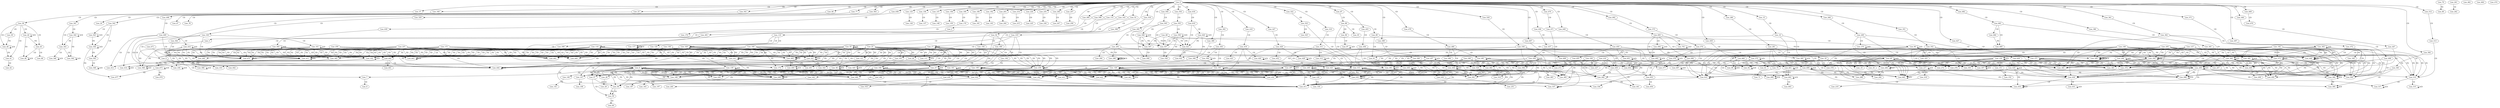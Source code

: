 digraph G {
  Line_0;
  Line_2;
  Line_3;
  Line_4;
  Line_6;
  Line_6;
  Line_7;
  Line_9;
  Line_15;
  Line_16;
  Line_17;
  Line_17;
  Line_18;
  Line_18;
  Line_18;
  Line_19;
  Line_19;
  Line_23;
  Line_24;
  Line_25;
  Line_26;
  Line_27;
  Line_27;
  Line_28;
  Line_29;
  Line_33;
  Line_37;
  Line_38;
  Line_39;
  Line_39;
  Line_40;
  Line_40;
  Line_41;
  Line_42;
  Line_44;
  Line_44;
  Line_45;
  Line_45;
  Line_46;
  Line_46;
  Line_46;
  Line_48;
  Line_53;
  Line_54;
  Line_55;
  Line_55;
  Line_56;
  Line_56;
  Line_57;
  Line_58;
  Line_58;
  Line_59;
  Line_59;
  Line_59;
  Line_59;
  Line_60;
  Line_66;
  Line_67;
  Line_68;
  Line_69;
  Line_69;
  Line_70;
  Line_71;
  Line_77;
  Line_78;
  Line_79;
  Line_80;
  Line_81;
  Line_87;
  Line_88;
  Line_89;
  Line_90;
  Line_90;
  Line_91;
  Line_92;
  Line_92;
  Line_95;
  Line_95;
  Line_96;
  Line_97;
  Line_97;
  Line_99;
  Line_99;
  Line_103;
  Line_104;
  Line_105;
  Line_105;
  Line_106;
  Line_106;
  Line_106;
  Line_106;
  Line_107;
  Line_108;
  Line_111;
  Line_111;
  Line_115;
  Line_116;
  Line_117;
  Line_117;
  Line_117;
  Line_119;
  Line_119;
  Line_119;
  Line_120;
  Line_120;
  Line_121;
  Line_125;
  Line_126;
  Line_127;
  Line_128;
  Line_128;
  Line_129;
  Line_130;
  Line_136;
  Line_137;
  Line_138;
  Line_139;
  Line_139;
  Line_140;
  Line_141;
  Line_147;
  Line_148;
  Line_149;
  Line_150;
  Line_150;
  Line_151;
  Line_152;
  Line_158;
  Line_159;
  Line_160;
  Line_161;
  Line_161;
  Line_162;
  Line_163;
  Line_169;
  Line_170;
  Line_171;
  Line_172;
  Line_172;
  Line_176;
  Line_180;
  Line_181;
  Line_182;
  Line_184;
  Line_186;
  Line_187;
  Line_192;
  Line_193;
  Line_194;
  Line_195;
  Line_195;
  Line_196;
  Line_197;
  Line_203;
  Line_204;
  Line_205;
  Line_206;
  Line_206;
  Line_207;
  Line_208;
  Line_214;
  Line_215;
  Line_216;
  Line_217;
  Line_217;
  Line_218;
  Line_219;
  Line_224;
  Line_225;
  Line_226;
  Line_227;
  Line_228;
  Line_235;
  Line_236;
  Line_237;
  Line_238;
  Line_238;
  Line_239;
  Line_240;
  Line_246;
  Line_247;
  Line_248;
  Line_249;
  Line_249;
  Line_250;
  Line_251;
  Line_257;
  Line_258;
  Line_259;
  Line_260;
  Line_261;
  Line_262;
  Line_268;
  Line_269;
  Line_270;
  Line_270;
  Line_270;
  Line_271;
  Line_271;
  Line_272;
  Line_276;
  Line_276;
  Line_276;
  Line_276;
  Line_280;
  Line_281;
  Line_282;
  Line_282;
  Line_282;
  Line_283;
  Line_283;
  Line_284;
  Line_288;
  Line_288;
  Line_288;
  Line_288;
  Line_292;
  Line_293;
  Line_294;
  Line_295;
  Line_295;
  Line_295;
  Line_295;
  Line_296;
  Line_296;
  Line_296;
  Line_296;
  Line_297;
  Line_297;
  Line_297;
  Line_298;
  Line_298;
  Line_302;
  Line_303;
  Line_304;
  Line_304;
  Line_304;
  Line_305;
  Line_305;
  Line_306;
  Line_306;
  Line_310;
  Line_311;
  Line_312;
  Line_312;
  Line_312;
  Line_313;
  Line_313;
  Line_314;
  Line_314;
  Line_318;
  Line_319;
  Line_320;
  Line_320;
  Line_320;
  Line_321;
  Line_321;
  Line_322;
  Line_325;
  Line_325;
  Line_329;
  Line_330;
  Line_331;
  Line_331;
  Line_331;
  Line_332;
  Line_332;
  Line_333;
  Line_336;
  Line_336;
  Line_340;
  Line_341;
  Line_342;
  Line_342;
  Line_342;
  Line_343;
  Line_344;
  Line_344;
  Line_346;
  Line_346;
  Line_346;
  Line_351;
  Line_352;
  Line_353;
  Line_354;
  Line_354;
  Line_355;
  Line_357;
  Line_357;
  Line_357;
  Line_361;
  Line_362;
  Line_363;
  Line_363;
  Line_363;
  Line_364;
  Line_364;
  Line_365;
  Line_371;
  Line_372;
  Line_373;
  Line_373;
  Line_374;
  Line_380;
  Line_381;
  Line_382;
  Line_382;
  Line_383;
  Line_389;
  Line_390;
  Line_391;
  Line_391;
  Line_391;
  Line_392;
  Line_398;
  Line_399;
  Line_400;
  Line_400;
  Line_401;
  Line_404;
  Line_404;
  Line_408;
  Line_409;
  Line_410;
  Line_410;
  Line_411;
  Line_411;
  Line_412;
  Line_414;
  Line_414;
  Line_414;
  Line_418;
  Line_419;
  Line_420;
  Line_420;
  Line_421;
  Line_421;
  Line_422;
  Line_423;
  Line_427;
  Line_428;
  Line_429;
  Line_429;
  Line_430;
  Line_430;
  Line_431;
  Line_431;
  Line_432;
  Line_436;
  Line_437;
  Line_438;
  Line_438;
  Line_438;
  Line_439;
  Line_440;
  Line_440;
  Line_441;
  Line_446;
  Line_447;
  Line_448;
  Line_448;
  Line_449;
  Line_450;
  Line_450;
  Line_450;
  Line_455;
  Line_456;
  Line_457;
  Line_457;
  Line_458;
  Line_458;
  Line_459;
  Line_461;
  Line_461;
  Line_462;
  Line_464;
  Line_470;
  Line_471;
  Line_472;
  Line_472;
  Line_472;
  Line_474;
  Line_474;
  Line_479;
  Line_480;
  Line_481;
  Line_481;
  Line_482;
  Line_483;
  Line_485;
  Line_486;
  Line_490;
  Line_491;
  Line_492;
  Line_492;
  Line_493;
  Line_493;
  Line_493;
  Line_497;
  Line_498;
  Line_499;
  Line_499;
  Line_500;
  Line_500;
  Line_504;
  Line_505;
  Line_506;
  Line_506;
  Line_507;
  Line_508;
  Line_512;
  Line_513;
  Line_514;
  Line_515;
  Line_515;
  Line_515;
  Line_517;
  Line_517;
  Line_517;
  Line_522;
  Line_523;
  Line_524;
  Line_524;
  Line_524;
  Line_525;
  Line_525;
  Line_529;
  Line_530;
  Line_531;
  Line_531;
  Line_532;
  Line_533;
  Line_535;
  Line_535;
  Line_536;
  Line_536;
  Line_537;
  Line_537;
  Line_541;
  Line_542;
  Line_543;
  Line_543;
  Line_544;
  Line_544;
  Line_545;
  Line_548;
  Line_548;
  Line_554;
  Line_555;
  Line_556;
  Line_556;
  Line_557;
  Line_558;
  Line_563;
  Line_564;
  Line_565;
  Line_566;
  Line_566;
  Line_568;
  Line_568;
  Line_573;
  Line_574;
  Line_575;
  Line_575;
  Line_576;
  Line_576;
  Line_577;
  Line_577;
  Line_578;
  Line_582;
  Line_583;
  Line_584;
  Line_584;
  Line_585;
  Line_585;
  Line_589;
  Line_590;
  Line_591;
  Line_594;
  Line_598;
  Line_599;
  Line_600;
  Line_603;
  Line_603;
  Line_607;
  Line_608;
  Line_609;
  Line_609;
  Line_610;
  Line_610;
  Line_611;
  Line_618;
  Line_619;
  Line_620;
  Line_620;
  Line_621;
  Line_622;
  Line_627;
  Line_628;
  Line_629;
  Line_629;
  Line_630;
  Line_631;
  Line_631;
  Line_633;
  Line_633;
  Line_638;
  Line_639;
  Line_640;
  Line_640;
  Line_641;
  Line_642;
  Line_644;
  Line_644;
  Line_649;
  Line_650;
  Line_651;
  Line_651;
  Line_652;
  Line_652;
  Line_653;
  Line_654;
  Line_655;
  Line_659;
  Line_660;
  Line_661;
  Line_661;
  Line_662;
  Line_662;
  Line_663;
  Line_665;
  Line_665;
  Line_669;
  Line_670;
  Line_671;
  Line_671;
  Line_671;
  Line_672;
  Line_672;
  Line_672;
  Line_672;
  Line_673;
  Line_673;
  Line_674;
  Line_677;
  Line_682;
  Line_683;
  Line_684;
  Line_685;
  Line_685;
  Line_688;
  Line_688;
  Line_688;
  Line_688;
  Line_692;
  Line_693;
  Line_694;
  Line_694;
  Line_695;
  Line_695;
  Line_696;
  Line_696;
  Line_697;
  Line_697;
  Line_699;
  Line_699;
  Line_701;
  Line_701;
  Line_0 -> Line_2 [ label="CD" ];
  Line_2 -> Line_3 [ label="CD" ];
  Line_3 -> Line_4 [ label="CD" ];
  Line_4 -> Line_6 [ label="CD" ];
  Line_6 -> Line_6 [ label="CD" ];
  Line_4 -> Line_7 [ label="CD" ];
  Line_6 -> Line_7 [ label="FD" ];
  Line_7 -> Line_9 [ label="CD" ];
  Line_0 -> Line_15 [ label="CD" ];
  Line_15 -> Line_16 [ label="CD" ];
  Line_16 -> Line_17 [ label="CD" ];
  Line_17 -> Line_17 [ label="CD" ];
  Line_16 -> Line_18 [ label="CD" ];
  Line_17 -> Line_18 [ label="FD" ];
  Line_16 -> Line_19 [ label="CD" ];
  Line_18 -> Line_19 [ label="FD" ];
  Line_0 -> Line_23 [ label="CD" ];
  Line_23 -> Line_24 [ label="CD" ];
  Line_25 -> Line_26 [ label="FD" ];
  Line_17 -> Line_26 [ label="FD" ];
  Line_26 -> Line_27 [ label="CD" ];
  Line_27 -> Line_27 [ label="CD" ];
  Line_25 -> Line_27 [ label="FD" ];
  Line_17 -> Line_27 [ label="FD" ];
  Line_18 -> Line_27 [ label="FD" ];
  Line_26 -> Line_28 [ label="CD" ];
  Line_27 -> Line_28 [ label="FD" ];
  Line_6 -> Line_28 [ label="FD" ];
  Line_28 -> Line_29 [ label="CD" ];
  Line_18 -> Line_33 [ label="FD" ];
  Line_0 -> Line_37 [ label="CD" ];
  Line_37 -> Line_38 [ label="CD" ];
  Line_38 -> Line_39 [ label="CD" ];
  Line_38 -> Line_40 [ label="CD" ];
  Line_40 -> Line_40 [ label="CD" ];
  Line_39 -> Line_40 [ label="FD" ];
  Line_38 -> Line_41 [ label="CD" ];
  Line_40 -> Line_41 [ label="FD" ];
  Line_41 -> Line_42 [ label="CD" ];
  Line_38 -> Line_44 [ label="CD" ];
  Line_44 -> Line_44 [ label="CD" ];
  Line_38 -> Line_45 [ label="CD" ];
  Line_44 -> Line_45 [ label="FD" ];
  Line_45 -> Line_46 [ label="CD" ];
  Line_46 -> Line_46 [ label="CD" ];
  Line_44 -> Line_46 [ label="FD" ];
  Line_45 -> Line_48 [ label="CD" ];
  Line_0 -> Line_53 [ label="CD" ];
  Line_53 -> Line_54 [ label="CD" ];
  Line_54 -> Line_55 [ label="CD" ];
  Line_55 -> Line_55 [ label="CD" ];
  Line_54 -> Line_56 [ label="CD" ];
  Line_56 -> Line_56 [ label="CD" ];
  Line_55 -> Line_56 [ label="FD" ];
  Line_25 -> Line_56 [ label="FD" ];
  Line_17 -> Line_56 [ label="FD" ];
  Line_54 -> Line_57 [ label="CD" ];
  Line_56 -> Line_57 [ label="FD" ];
  Line_27 -> Line_57 [ label="FD" ];
  Line_6 -> Line_57 [ label="FD" ];
  Line_57 -> Line_58 [ label="CD" ];
  Line_56 -> Line_58 [ label="FD" ];
  Line_27 -> Line_58 [ label="FD" ];
  Line_6 -> Line_58 [ label="FD" ];
  Line_57 -> Line_59 [ label="CD" ];
  Line_58 -> Line_59 [ label="FD" ];
  Line_58 -> Line_59 [ label="FD" ];
  Line_59 -> Line_60 [ label="CD" ];
  Line_0 -> Line_66 [ label="CD" ];
  Line_66 -> Line_67 [ label="CD" ];
  Line_69 -> Line_69 [ label="CD" ];
  Line_68 -> Line_69 [ label="FD" ];
  Line_69 -> Line_70 [ label="FD" ];
  Line_18 -> Line_70 [ label="FD" ];
  Line_70 -> Line_71 [ label="CD" ];
  Line_0 -> Line_77 [ label="CD" ];
  Line_77 -> Line_78 [ label="CD" ];
  Line_79 -> Line_80 [ label="FD" ];
  Line_69 -> Line_81 [ label="FD" ];
  Line_18 -> Line_81 [ label="FD" ];
  Line_0 -> Line_87 [ label="CD" ];
  Line_87 -> Line_88 [ label="CD" ];
  Line_88 -> Line_89 [ label="CD" ];
  Line_89 -> Line_90 [ label="CD" ];
  Line_90 -> Line_90 [ label="CD" ];
  Line_89 -> Line_91 [ label="CD" ];
  Line_90 -> Line_91 [ label="FD" ];
  Line_91 -> Line_92 [ label="CD" ];
  Line_92 -> Line_92 [ label="CD" ];
  Line_90 -> Line_92 [ label="FD" ];
  Line_69 -> Line_92 [ label="FD" ];
  Line_18 -> Line_92 [ label="FD" ];
  Line_88 -> Line_95 [ label="CD" ];
  Line_88 -> Line_96 [ label="CD" ];
  Line_96 -> Line_97 [ label="CD" ];
  Line_97 -> Line_97 [ label="CD" ];
  Line_88 -> Line_99 [ label="CD" ];
  Line_99 -> Line_99 [ label="CD" ];
  Line_69 -> Line_99 [ label="FD" ];
  Line_18 -> Line_99 [ label="FD" ];
  Line_0 -> Line_103 [ label="CD" ];
  Line_103 -> Line_104 [ label="CD" ];
  Line_104 -> Line_105 [ label="CD" ];
  Line_55 -> Line_105 [ label="FD" ];
  Line_25 -> Line_105 [ label="FD" ];
  Line_17 -> Line_105 [ label="FD" ];
  Line_105 -> Line_106 [ label="CD" ];
  Line_106 -> Line_106 [ label="CD" ];
  Line_105 -> Line_107 [ label="CD" ];
  Line_106 -> Line_107 [ label="FD" ];
  Line_56 -> Line_107 [ label="FD" ];
  Line_107 -> Line_108 [ label="CD" ];
  Line_104 -> Line_111 [ label="CD" ];
  Line_111 -> Line_111 [ label="CD" ];
  Line_55 -> Line_111 [ label="FD" ];
  Line_25 -> Line_111 [ label="FD" ];
  Line_17 -> Line_111 [ label="FD" ];
  Line_0 -> Line_115 [ label="CD" ];
  Line_115 -> Line_116 [ label="CD" ];
  Line_116 -> Line_117 [ label="CD" ];
  Line_117 -> Line_117 [ label="CD" ];
  Line_117 -> Line_117 [ label="CD" ];
  Line_116 -> Line_119 [ label="CD" ];
  Line_119 -> Line_119 [ label="CD" ];
  Line_116 -> Line_120 [ label="CD" ];
  Line_119 -> Line_121 [ label="FD" ];
  Line_55 -> Line_121 [ label="FD" ];
  Line_25 -> Line_121 [ label="FD" ];
  Line_0 -> Line_125 [ label="CD" ];
  Line_125 -> Line_126 [ label="CD" ];
  Line_128 -> Line_128 [ label="CD" ];
  Line_127 -> Line_128 [ label="FD" ];
  Line_90 -> Line_128 [ label="FD" ];
  Line_128 -> Line_129 [ label="FD" ];
  Line_129 -> Line_130 [ label="CD" ];
  Line_0 -> Line_136 [ label="CD" ];
  Line_136 -> Line_137 [ label="CD" ];
  Line_139 -> Line_139 [ label="CD" ];
  Line_138 -> Line_139 [ label="FD" ];
  Line_139 -> Line_140 [ label="FD" ];
  Line_140 -> Line_141 [ label="CD" ];
  Line_0 -> Line_147 [ label="CD" ];
  Line_147 -> Line_148 [ label="CD" ];
  Line_150 -> Line_150 [ label="CD" ];
  Line_149 -> Line_150 [ label="FD" ];
  Line_150 -> Line_151 [ label="FD" ];
  Line_151 -> Line_152 [ label="CD" ];
  Line_0 -> Line_158 [ label="CD" ];
  Line_158 -> Line_159 [ label="CD" ];
  Line_161 -> Line_161 [ label="CD" ];
  Line_160 -> Line_161 [ label="FD" ];
  Line_161 -> Line_162 [ label="FD" ];
  Line_162 -> Line_163 [ label="CD" ];
  Line_0 -> Line_169 [ label="CD" ];
  Line_169 -> Line_170 [ label="CD" ];
  Line_171 -> Line_172 [ label="FD" ];
  Line_160 -> Line_172 [ label="FD" ];
  Line_138 -> Line_172 [ label="FD" ];
  Line_119 -> Line_172 [ label="FD" ];
  Line_55 -> Line_172 [ label="FD" ];
  Line_150 -> Line_172 [ label="FD" ];
  Line_69 -> Line_172 [ label="FD" ];
  Line_170 -> Line_176 [ label="CD" ];
  Line_0 -> Line_180 [ label="CD" ];
  Line_180 -> Line_181 [ label="CD" ];
  Line_182 -> Line_184 [ label="FD" ];
  Line_161 -> Line_186 [ label="FD" ];
  Line_139 -> Line_186 [ label="FD" ];
  Line_128 -> Line_186 [ label="FD" ];
  Line_106 -> Line_186 [ label="FD" ];
  Line_56 -> Line_186 [ label="FD" ];
  Line_27 -> Line_186 [ label="FD" ];
  Line_6 -> Line_186 [ label="FD" ];
  Line_186 -> Line_187 [ label="CD" ];
  Line_0 -> Line_192 [ label="CD" ];
  Line_192 -> Line_193 [ label="CD" ];
  Line_195 -> Line_195 [ label="CD" ];
  Line_194 -> Line_195 [ label="FD" ];
  Line_195 -> Line_196 [ label="FD" ];
  Line_196 -> Line_197 [ label="CD" ];
  Line_0 -> Line_203 [ label="CD" ];
  Line_203 -> Line_204 [ label="CD" ];
  Line_206 -> Line_206 [ label="CD" ];
  Line_205 -> Line_206 [ label="FD" ];
  Line_206 -> Line_207 [ label="FD" ];
  Line_207 -> Line_208 [ label="CD" ];
  Line_0 -> Line_214 [ label="CD" ];
  Line_214 -> Line_215 [ label="CD" ];
  Line_217 -> Line_217 [ label="CD" ];
  Line_216 -> Line_217 [ label="FD" ];
  Line_217 -> Line_218 [ label="FD" ];
  Line_218 -> Line_219 [ label="CD" ];
  Line_0 -> Line_224 [ label="CD" ];
  Line_224 -> Line_225 [ label="CD" ];
  Line_226 -> Line_227 [ label="FD" ];
  Line_195 -> Line_228 [ label="FD" ];
  Line_161 -> Line_228 [ label="FD" ];
  Line_139 -> Line_228 [ label="FD" ];
  Line_128 -> Line_228 [ label="FD" ];
  Line_106 -> Line_228 [ label="FD" ];
  Line_56 -> Line_228 [ label="FD" ];
  Line_27 -> Line_228 [ label="FD" ];
  Line_6 -> Line_228 [ label="FD" ];
  Line_0 -> Line_235 [ label="CD" ];
  Line_235 -> Line_236 [ label="CD" ];
  Line_238 -> Line_238 [ label="CD" ];
  Line_237 -> Line_238 [ label="FD" ];
  Line_171 -> Line_238 [ label="FD" ];
  Line_160 -> Line_238 [ label="FD" ];
  Line_138 -> Line_238 [ label="FD" ];
  Line_119 -> Line_238 [ label="FD" ];
  Line_55 -> Line_238 [ label="FD" ];
  Line_25 -> Line_238 [ label="FD" ];
  Line_17 -> Line_238 [ label="FD" ];
  Line_238 -> Line_239 [ label="FD" ];
  Line_239 -> Line_240 [ label="CD" ];
  Line_0 -> Line_246 [ label="CD" ];
  Line_246 -> Line_247 [ label="CD" ];
  Line_249 -> Line_249 [ label="CD" ];
  Line_248 -> Line_249 [ label="FD" ];
  Line_249 -> Line_250 [ label="FD" ];
  Line_250 -> Line_251 [ label="CD" ];
  Line_0 -> Line_257 [ label="CD" ];
  Line_257 -> Line_258 [ label="CD" ];
  Line_259 -> Line_260 [ label="FD" ];
  Line_237 -> Line_260 [ label="FD" ];
  Line_171 -> Line_260 [ label="FD" ];
  Line_261 -> Line_262 [ label="CD" ];
  Line_0 -> Line_268 [ label="CD" ];
  Line_268 -> Line_269 [ label="CD" ];
  Line_269 -> Line_270 [ label="CD" ];
  Line_270 -> Line_270 [ label="CD" ];
  Line_269 -> Line_271 [ label="CD" ];
  Line_271 -> Line_271 [ label="CD" ];
  Line_270 -> Line_271 [ label="FD" ];
  Line_269 -> Line_272 [ label="CD" ];
  Line_271 -> Line_272 [ label="FD" ];
  Line_206 -> Line_272 [ label="FD" ];
  Line_150 -> Line_272 [ label="FD" ];
  Line_69 -> Line_272 [ label="FD" ];
  Line_18 -> Line_272 [ label="FD" ];
  Line_269 -> Line_276 [ label="CD" ];
  Line_271 -> Line_276 [ label="FD" ];
  Line_206 -> Line_276 [ label="FD" ];
  Line_150 -> Line_276 [ label="FD" ];
  Line_69 -> Line_276 [ label="FD" ];
  Line_0 -> Line_280 [ label="CD" ];
  Line_280 -> Line_281 [ label="CD" ];
  Line_281 -> Line_282 [ label="CD" ];
  Line_282 -> Line_282 [ label="CD" ];
  Line_281 -> Line_283 [ label="CD" ];
  Line_283 -> Line_283 [ label="CD" ];
  Line_282 -> Line_283 [ label="FD" ];
  Line_270 -> Line_283 [ label="FD" ];
  Line_271 -> Line_283 [ label="FD" ];
  Line_206 -> Line_283 [ label="FD" ];
  Line_150 -> Line_283 [ label="FD" ];
  Line_69 -> Line_283 [ label="FD" ];
  Line_18 -> Line_283 [ label="FD" ];
  Line_281 -> Line_284 [ label="CD" ];
  Line_283 -> Line_284 [ label="FD" ];
  Line_281 -> Line_288 [ label="CD" ];
  Line_283 -> Line_288 [ label="FD" ];
  Line_0 -> Line_292 [ label="CD" ];
  Line_292 -> Line_293 [ label="CD" ];
  Line_293 -> Line_294 [ label="CD" ];
  Line_293 -> Line_295 [ label="CD" ];
  Line_295 -> Line_295 [ label="CD" ];
  Line_295 -> Line_295 [ label="CD" ];
  Line_295 -> Line_295 [ label="CD" ];
  Line_205 -> Line_295 [ label="FD" ];
  Line_182 -> Line_295 [ label="FD" ];
  Line_149 -> Line_295 [ label="FD" ];
  Line_127 -> Line_295 [ label="FD" ];
  Line_90 -> Line_295 [ label="FD" ];
  Line_293 -> Line_296 [ label="CD" ];
  Line_296 -> Line_296 [ label="CD" ];
  Line_296 -> Line_296 [ label="CD" ];
  Line_296 -> Line_296 [ label="CD" ];
  Line_293 -> Line_297 [ label="CD" ];
  Line_297 -> Line_297 [ label="CD" ];
  Line_205 -> Line_297 [ label="FD" ];
  Line_182 -> Line_297 [ label="FD" ];
  Line_149 -> Line_297 [ label="FD" ];
  Line_127 -> Line_297 [ label="FD" ];
  Line_90 -> Line_297 [ label="FD" ];
  Line_293 -> Line_298 [ label="CD" ];
  Line_298 -> Line_298 [ label="CD" ];
  Line_297 -> Line_298 [ label="FD" ];
  Line_249 -> Line_298 [ label="FD" ];
  Line_238 -> Line_298 [ label="FD" ];
  Line_195 -> Line_298 [ label="FD" ];
  Line_161 -> Line_298 [ label="FD" ];
  Line_139 -> Line_298 [ label="FD" ];
  Line_128 -> Line_298 [ label="FD" ];
  Line_106 -> Line_298 [ label="FD" ];
  Line_56 -> Line_298 [ label="FD" ];
  Line_27 -> Line_298 [ label="FD" ];
  Line_6 -> Line_298 [ label="FD" ];
  Line_0 -> Line_302 [ label="CD" ];
  Line_302 -> Line_303 [ label="CD" ];
  Line_303 -> Line_304 [ label="CD" ];
  Line_304 -> Line_304 [ label="CD" ];
  Line_303 -> Line_305 [ label="CD" ];
  Line_305 -> Line_305 [ label="CD" ];
  Line_304 -> Line_305 [ label="FD" ];
  Line_303 -> Line_306 [ label="CD" ];
  Line_305 -> Line_306 [ label="FD" ];
  Line_297 -> Line_306 [ label="FD" ];
  Line_249 -> Line_306 [ label="FD" ];
  Line_238 -> Line_306 [ label="FD" ];
  Line_195 -> Line_306 [ label="FD" ];
  Line_161 -> Line_306 [ label="FD" ];
  Line_139 -> Line_306 [ label="FD" ];
  Line_128 -> Line_306 [ label="FD" ];
  Line_106 -> Line_306 [ label="FD" ];
  Line_56 -> Line_306 [ label="FD" ];
  Line_27 -> Line_306 [ label="FD" ];
  Line_6 -> Line_306 [ label="FD" ];
  Line_0 -> Line_310 [ label="CD" ];
  Line_310 -> Line_311 [ label="CD" ];
  Line_311 -> Line_312 [ label="CD" ];
  Line_312 -> Line_312 [ label="CD" ];
  Line_311 -> Line_313 [ label="CD" ];
  Line_313 -> Line_313 [ label="CD" ];
  Line_312 -> Line_313 [ label="FD" ];
  Line_311 -> Line_314 [ label="CD" ];
  Line_313 -> Line_314 [ label="FD" ];
  Line_0 -> Line_318 [ label="CD" ];
  Line_318 -> Line_319 [ label="CD" ];
  Line_319 -> Line_320 [ label="CD" ];
  Line_320 -> Line_320 [ label="CD" ];
  Line_319 -> Line_321 [ label="CD" ];
  Line_321 -> Line_321 [ label="CD" ];
  Line_320 -> Line_321 [ label="FD" ];
  Line_259 -> Line_321 [ label="FD" ];
  Line_237 -> Line_321 [ label="FD" ];
  Line_171 -> Line_321 [ label="FD" ];
  Line_160 -> Line_321 [ label="FD" ];
  Line_138 -> Line_321 [ label="FD" ];
  Line_119 -> Line_321 [ label="FD" ];
  Line_55 -> Line_321 [ label="FD" ];
  Line_25 -> Line_321 [ label="FD" ];
  Line_17 -> Line_321 [ label="FD" ];
  Line_319 -> Line_322 [ label="CD" ];
  Line_321 -> Line_322 [ label="FD" ];
  Line_319 -> Line_325 [ label="CD" ];
  Line_325 -> Line_325 [ label="CD" ];
  Line_321 -> Line_325 [ label="FD" ];
  Line_0 -> Line_329 [ label="CD" ];
  Line_329 -> Line_330 [ label="CD" ];
  Line_330 -> Line_331 [ label="CD" ];
  Line_331 -> Line_331 [ label="CD" ];
  Line_330 -> Line_332 [ label="CD" ];
  Line_332 -> Line_332 [ label="CD" ];
  Line_331 -> Line_332 [ label="FD" ];
  Line_320 -> Line_332 [ label="FD" ];
  Line_259 -> Line_332 [ label="FD" ];
  Line_237 -> Line_332 [ label="FD" ];
  Line_171 -> Line_332 [ label="FD" ];
  Line_160 -> Line_332 [ label="FD" ];
  Line_138 -> Line_332 [ label="FD" ];
  Line_119 -> Line_332 [ label="FD" ];
  Line_55 -> Line_332 [ label="FD" ];
  Line_25 -> Line_332 [ label="FD" ];
  Line_17 -> Line_332 [ label="FD" ];
  Line_330 -> Line_333 [ label="CD" ];
  Line_332 -> Line_333 [ label="FD" ];
  Line_321 -> Line_333 [ label="FD" ];
  Line_330 -> Line_336 [ label="CD" ];
  Line_336 -> Line_336 [ label="CD" ];
  Line_332 -> Line_336 [ label="FD" ];
  Line_0 -> Line_340 [ label="CD" ];
  Line_340 -> Line_341 [ label="CD" ];
  Line_341 -> Line_342 [ label="CD" ];
  Line_342 -> Line_342 [ label="CD" ];
  Line_341 -> Line_343 [ label="CD" ];
  Line_342 -> Line_343 [ label="FD" ];
  Line_343 -> Line_344 [ label="CD" ];
  Line_344 -> Line_344 [ label="CD" ];
  Line_342 -> Line_344 [ label="FD" ];
  Line_343 -> Line_346 [ label="CD" ];
  Line_346 -> Line_346 [ label="CD" ];
  Line_0 -> Line_351 [ label="CD" ];
  Line_351 -> Line_352 [ label="CD" ];
  Line_352 -> Line_353 [ label="CD" ];
  Line_352 -> Line_354 [ label="CD" ];
  Line_354 -> Line_354 [ label="CD" ];
  Line_205 -> Line_354 [ label="FD" ];
  Line_182 -> Line_354 [ label="FD" ];
  Line_149 -> Line_354 [ label="FD" ];
  Line_127 -> Line_354 [ label="FD" ];
  Line_90 -> Line_354 [ label="FD" ];
  Line_352 -> Line_355 [ label="CD" ];
  Line_354 -> Line_355 [ label="FD" ];
  Line_271 -> Line_355 [ label="FD" ];
  Line_206 -> Line_355 [ label="FD" ];
  Line_150 -> Line_355 [ label="FD" ];
  Line_69 -> Line_355 [ label="FD" ];
  Line_18 -> Line_355 [ label="FD" ];
  Line_352 -> Line_357 [ label="CD" ];
  Line_357 -> Line_357 [ label="CD" ];
  Line_354 -> Line_357 [ label="FD" ];
  Line_271 -> Line_357 [ label="FD" ];
  Line_206 -> Line_357 [ label="FD" ];
  Line_150 -> Line_357 [ label="FD" ];
  Line_69 -> Line_357 [ label="FD" ];
  Line_18 -> Line_357 [ label="FD" ];
  Line_0 -> Line_361 [ label="CD" ];
  Line_361 -> Line_362 [ label="CD" ];
  Line_362 -> Line_363 [ label="CD" ];
  Line_363 -> Line_363 [ label="CD" ];
  Line_362 -> Line_364 [ label="CD" ];
  Line_364 -> Line_364 [ label="CD" ];
  Line_363 -> Line_364 [ label="FD" ];
  Line_362 -> Line_365 [ label="CD" ];
  Line_364 -> Line_365 [ label="FD" ];
  Line_354 -> Line_365 [ label="FD" ];
  Line_271 -> Line_365 [ label="FD" ];
  Line_206 -> Line_365 [ label="FD" ];
  Line_150 -> Line_365 [ label="FD" ];
  Line_69 -> Line_365 [ label="FD" ];
  Line_18 -> Line_365 [ label="FD" ];
  Line_0 -> Line_371 [ label="CD" ];
  Line_371 -> Line_372 [ label="CD" ];
  Line_372 -> Line_373 [ label="CD" ];
  Line_373 -> Line_373 [ label="CD" ];
  Line_363 -> Line_373 [ label="FD" ];
  Line_205 -> Line_373 [ label="FD" ];
  Line_182 -> Line_373 [ label="FD" ];
  Line_149 -> Line_373 [ label="FD" ];
  Line_127 -> Line_373 [ label="FD" ];
  Line_90 -> Line_373 [ label="FD" ];
  Line_372 -> Line_374 [ label="CD" ];
  Line_373 -> Line_374 [ label="FD" ];
  Line_364 -> Line_374 [ label="FD" ];
  Line_354 -> Line_374 [ label="FD" ];
  Line_271 -> Line_374 [ label="FD" ];
  Line_206 -> Line_374 [ label="FD" ];
  Line_150 -> Line_374 [ label="FD" ];
  Line_69 -> Line_374 [ label="FD" ];
  Line_18 -> Line_374 [ label="FD" ];
  Line_0 -> Line_380 [ label="CD" ];
  Line_380 -> Line_381 [ label="CD" ];
  Line_381 -> Line_382 [ label="CD" ];
  Line_382 -> Line_382 [ label="CD" ];
  Line_331 -> Line_382 [ label="FD" ];
  Line_320 -> Line_382 [ label="FD" ];
  Line_381 -> Line_383 [ label="CD" ];
  Line_382 -> Line_383 [ label="FD" ];
  Line_373 -> Line_383 [ label="FD" ];
  Line_364 -> Line_383 [ label="FD" ];
  Line_354 -> Line_383 [ label="FD" ];
  Line_271 -> Line_383 [ label="FD" ];
  Line_206 -> Line_383 [ label="FD" ];
  Line_150 -> Line_383 [ label="FD" ];
  Line_69 -> Line_383 [ label="FD" ];
  Line_18 -> Line_383 [ label="FD" ];
  Line_0 -> Line_389 [ label="CD" ];
  Line_389 -> Line_390 [ label="CD" ];
  Line_390 -> Line_391 [ label="CD" ];
  Line_391 -> Line_391 [ label="CD" ];
  Line_248 -> Line_391 [ label="FD" ];
  Line_226 -> Line_391 [ label="FD" ];
  Line_216 -> Line_391 [ label="FD" ];
  Line_390 -> Line_392 [ label="CD" ];
  Line_391 -> Line_392 [ label="FD" ];
  Line_313 -> Line_392 [ label="FD" ];
  Line_305 -> Line_392 [ label="FD" ];
  Line_297 -> Line_392 [ label="FD" ];
  Line_249 -> Line_392 [ label="FD" ];
  Line_238 -> Line_392 [ label="FD" ];
  Line_195 -> Line_392 [ label="FD" ];
  Line_161 -> Line_392 [ label="FD" ];
  Line_139 -> Line_392 [ label="FD" ];
  Line_128 -> Line_392 [ label="FD" ];
  Line_106 -> Line_392 [ label="FD" ];
  Line_56 -> Line_392 [ label="FD" ];
  Line_27 -> Line_392 [ label="FD" ];
  Line_6 -> Line_392 [ label="FD" ];
  Line_0 -> Line_398 [ label="CD" ];
  Line_398 -> Line_399 [ label="CD" ];
  Line_399 -> Line_400 [ label="CD" ];
  Line_400 -> Line_400 [ label="CD" ];
  Line_331 -> Line_400 [ label="FD" ];
  Line_320 -> Line_400 [ label="FD" ];
  Line_259 -> Line_400 [ label="FD" ];
  Line_237 -> Line_400 [ label="FD" ];
  Line_171 -> Line_400 [ label="FD" ];
  Line_160 -> Line_400 [ label="FD" ];
  Line_138 -> Line_400 [ label="FD" ];
  Line_119 -> Line_400 [ label="FD" ];
  Line_55 -> Line_400 [ label="FD" ];
  Line_25 -> Line_400 [ label="FD" ];
  Line_17 -> Line_400 [ label="FD" ];
  Line_399 -> Line_401 [ label="CD" ];
  Line_400 -> Line_401 [ label="FD" ];
  Line_399 -> Line_404 [ label="CD" ];
  Line_404 -> Line_404 [ label="CD" ];
  Line_400 -> Line_404 [ label="FD" ];
  Line_0 -> Line_408 [ label="CD" ];
  Line_408 -> Line_409 [ label="CD" ];
  Line_409 -> Line_410 [ label="CD" ];
  Line_410 -> Line_410 [ label="CD" ];
  Line_409 -> Line_411 [ label="CD" ];
  Line_411 -> Line_411 [ label="CD" ];
  Line_410 -> Line_411 [ label="FD" ];
  Line_331 -> Line_411 [ label="FD" ];
  Line_320 -> Line_411 [ label="FD" ];
  Line_259 -> Line_411 [ label="FD" ];
  Line_237 -> Line_411 [ label="FD" ];
  Line_171 -> Line_411 [ label="FD" ];
  Line_160 -> Line_411 [ label="FD" ];
  Line_138 -> Line_411 [ label="FD" ];
  Line_119 -> Line_411 [ label="FD" ];
  Line_55 -> Line_411 [ label="FD" ];
  Line_25 -> Line_411 [ label="FD" ];
  Line_17 -> Line_411 [ label="FD" ];
  Line_409 -> Line_412 [ label="CD" ];
  Line_411 -> Line_412 [ label="FD" ];
  Line_409 -> Line_414 [ label="CD" ];
  Line_414 -> Line_414 [ label="CD" ];
  Line_411 -> Line_414 [ label="FD" ];
  Line_0 -> Line_418 [ label="CD" ];
  Line_418 -> Line_419 [ label="CD" ];
  Line_419 -> Line_420 [ label="CD" ];
  Line_420 -> Line_420 [ label="CD" ];
  Line_419 -> Line_421 [ label="CD" ];
  Line_421 -> Line_421 [ label="CD" ];
  Line_420 -> Line_421 [ label="FD" ];
  Line_419 -> Line_422 [ label="CD" ];
  Line_421 -> Line_422 [ label="FD" ];
  Line_391 -> Line_422 [ label="FD" ];
  Line_313 -> Line_422 [ label="FD" ];
  Line_305 -> Line_422 [ label="FD" ];
  Line_297 -> Line_422 [ label="FD" ];
  Line_249 -> Line_422 [ label="FD" ];
  Line_238 -> Line_422 [ label="FD" ];
  Line_195 -> Line_422 [ label="FD" ];
  Line_161 -> Line_422 [ label="FD" ];
  Line_139 -> Line_422 [ label="FD" ];
  Line_128 -> Line_422 [ label="FD" ];
  Line_106 -> Line_422 [ label="FD" ];
  Line_56 -> Line_422 [ label="FD" ];
  Line_27 -> Line_422 [ label="FD" ];
  Line_6 -> Line_422 [ label="FD" ];
  Line_419 -> Line_423 [ label="CD" ];
  Line_0 -> Line_427 [ label="CD" ];
  Line_427 -> Line_428 [ label="CD" ];
  Line_428 -> Line_429 [ label="CD" ];
  Line_429 -> Line_429 [ label="CD" ];
  Line_428 -> Line_430 [ label="CD" ];
  Line_430 -> Line_430 [ label="CD" ];
  Line_429 -> Line_430 [ label="FD" ];
  Line_428 -> Line_431 [ label="CD" ];
  Line_430 -> Line_431 [ label="FD" ];
  Line_421 -> Line_431 [ label="FD" ];
  Line_391 -> Line_431 [ label="FD" ];
  Line_313 -> Line_431 [ label="FD" ];
  Line_305 -> Line_431 [ label="FD" ];
  Line_297 -> Line_431 [ label="FD" ];
  Line_249 -> Line_431 [ label="FD" ];
  Line_238 -> Line_431 [ label="FD" ];
  Line_195 -> Line_431 [ label="FD" ];
  Line_161 -> Line_431 [ label="FD" ];
  Line_139 -> Line_431 [ label="FD" ];
  Line_128 -> Line_431 [ label="FD" ];
  Line_106 -> Line_431 [ label="FD" ];
  Line_56 -> Line_431 [ label="FD" ];
  Line_27 -> Line_431 [ label="FD" ];
  Line_6 -> Line_431 [ label="FD" ];
  Line_431 -> Line_431 [ label="CD" ];
  Line_428 -> Line_432 [ label="CD" ];
  Line_0 -> Line_436 [ label="CD" ];
  Line_436 -> Line_437 [ label="CD" ];
  Line_437 -> Line_438 [ label="CD" ];
  Line_438 -> Line_438 [ label="CD" ];
  Line_437 -> Line_439 [ label="CD" ];
  Line_438 -> Line_439 [ label="FD" ];
  Line_248 -> Line_439 [ label="FD" ];
  Line_226 -> Line_439 [ label="FD" ];
  Line_216 -> Line_439 [ label="FD" ];
  Line_439 -> Line_440 [ label="CD" ];
  Line_438 -> Line_440 [ label="FD" ];
  Line_248 -> Line_440 [ label="FD" ];
  Line_226 -> Line_440 [ label="FD" ];
  Line_216 -> Line_440 [ label="FD" ];
  Line_439 -> Line_441 [ label="CD" ];
  Line_440 -> Line_441 [ label="FD" ];
  Line_0 -> Line_446 [ label="CD" ];
  Line_446 -> Line_447 [ label="CD" ];
  Line_447 -> Line_448 [ label="CD" ];
  Line_448 -> Line_448 [ label="CD" ];
  Line_363 -> Line_448 [ label="FD" ];
  Line_205 -> Line_448 [ label="FD" ];
  Line_182 -> Line_448 [ label="FD" ];
  Line_149 -> Line_448 [ label="FD" ];
  Line_127 -> Line_448 [ label="FD" ];
  Line_90 -> Line_448 [ label="FD" ];
  Line_447 -> Line_449 [ label="CD" ];
  Line_448 -> Line_449 [ label="FD" ];
  Line_382 -> Line_449 [ label="FD" ];
  Line_373 -> Line_449 [ label="FD" ];
  Line_364 -> Line_449 [ label="FD" ];
  Line_354 -> Line_449 [ label="FD" ];
  Line_271 -> Line_449 [ label="FD" ];
  Line_206 -> Line_449 [ label="FD" ];
  Line_150 -> Line_449 [ label="FD" ];
  Line_69 -> Line_449 [ label="FD" ];
  Line_18 -> Line_449 [ label="FD" ];
  Line_449 -> Line_450 [ label="CD" ];
  Line_448 -> Line_450 [ label="FD" ];
  Line_382 -> Line_450 [ label="FD" ];
  Line_373 -> Line_450 [ label="FD" ];
  Line_364 -> Line_450 [ label="FD" ];
  Line_354 -> Line_450 [ label="FD" ];
  Line_0 -> Line_455 [ label="CD" ];
  Line_455 -> Line_456 [ label="CD" ];
  Line_456 -> Line_457 [ label="CD" ];
  Line_457 -> Line_457 [ label="CD" ];
  Line_456 -> Line_458 [ label="CD" ];
  Line_458 -> Line_458 [ label="CD" ];
  Line_457 -> Line_458 [ label="FD" ];
  Line_438 -> Line_458 [ label="FD" ];
  Line_248 -> Line_458 [ label="FD" ];
  Line_226 -> Line_458 [ label="FD" ];
  Line_216 -> Line_458 [ label="FD" ];
  Line_456 -> Line_459 [ label="CD" ];
  Line_458 -> Line_459 [ label="FD" ];
  Line_430 -> Line_459 [ label="FD" ];
  Line_421 -> Line_459 [ label="FD" ];
  Line_391 -> Line_459 [ label="FD" ];
  Line_313 -> Line_459 [ label="FD" ];
  Line_305 -> Line_459 [ label="FD" ];
  Line_297 -> Line_459 [ label="FD" ];
  Line_249 -> Line_459 [ label="FD" ];
  Line_238 -> Line_459 [ label="FD" ];
  Line_195 -> Line_459 [ label="FD" ];
  Line_161 -> Line_459 [ label="FD" ];
  Line_139 -> Line_459 [ label="FD" ];
  Line_128 -> Line_459 [ label="FD" ];
  Line_106 -> Line_459 [ label="FD" ];
  Line_56 -> Line_459 [ label="FD" ];
  Line_27 -> Line_459 [ label="FD" ];
  Line_6 -> Line_459 [ label="FD" ];
  Line_461 -> Line_461 [ label="CD" ];
  Line_458 -> Line_461 [ label="FD" ];
  Line_430 -> Line_461 [ label="FD" ];
  Line_421 -> Line_461 [ label="FD" ];
  Line_391 -> Line_461 [ label="FD" ];
  Line_313 -> Line_461 [ label="FD" ];
  Line_305 -> Line_461 [ label="FD" ];
  Line_297 -> Line_461 [ label="FD" ];
  Line_249 -> Line_461 [ label="FD" ];
  Line_238 -> Line_461 [ label="FD" ];
  Line_195 -> Line_461 [ label="FD" ];
  Line_161 -> Line_461 [ label="FD" ];
  Line_139 -> Line_461 [ label="FD" ];
  Line_128 -> Line_461 [ label="FD" ];
  Line_106 -> Line_461 [ label="FD" ];
  Line_56 -> Line_461 [ label="FD" ];
  Line_27 -> Line_461 [ label="FD" ];
  Line_6 -> Line_461 [ label="FD" ];
  Line_0 -> Line_470 [ label="CD" ];
  Line_470 -> Line_471 [ label="CD" ];
  Line_471 -> Line_472 [ label="CD" ];
  Line_457 -> Line_472 [ label="FD" ];
  Line_438 -> Line_472 [ label="FD" ];
  Line_248 -> Line_472 [ label="FD" ];
  Line_226 -> Line_472 [ label="FD" ];
  Line_216 -> Line_472 [ label="FD" ];
  Line_0 -> Line_479 [ label="CD" ];
  Line_479 -> Line_480 [ label="CD" ];
  Line_480 -> Line_481 [ label="CD" ];
  Line_481 -> Line_481 [ label="CD" ];
  Line_480 -> Line_482 [ label="CD" ];
  Line_481 -> Line_482 [ label="FD" ];
  Line_457 -> Line_482 [ label="FD" ];
  Line_438 -> Line_482 [ label="FD" ];
  Line_248 -> Line_482 [ label="FD" ];
  Line_226 -> Line_482 [ label="FD" ];
  Line_216 -> Line_482 [ label="FD" ];
  Line_482 -> Line_483 [ label="CD" ];
  Line_482 -> Line_485 [ label="CD" ];
  Line_481 -> Line_485 [ label="FD" ];
  Line_457 -> Line_485 [ label="FD" ];
  Line_438 -> Line_485 [ label="FD" ];
  Line_248 -> Line_485 [ label="FD" ];
  Line_226 -> Line_485 [ label="FD" ];
  Line_216 -> Line_485 [ label="FD" ];
  Line_480 -> Line_486 [ label="CD" ];
  Line_0 -> Line_490 [ label="CD" ];
  Line_490 -> Line_491 [ label="CD" ];
  Line_491 -> Line_492 [ label="CD" ];
  Line_492 -> Line_492 [ label="CD" ];
  Line_491 -> Line_493 [ label="CD" ];
  Line_492 -> Line_493 [ label="FD" ];
  Line_410 -> Line_493 [ label="FD" ];
  Line_331 -> Line_493 [ label="FD" ];
  Line_320 -> Line_493 [ label="FD" ];
  Line_259 -> Line_493 [ label="FD" ];
  Line_237 -> Line_493 [ label="FD" ];
  Line_171 -> Line_493 [ label="FD" ];
  Line_160 -> Line_493 [ label="FD" ];
  Line_138 -> Line_493 [ label="FD" ];
  Line_119 -> Line_493 [ label="FD" ];
  Line_55 -> Line_493 [ label="FD" ];
  Line_25 -> Line_493 [ label="FD" ];
  Line_17 -> Line_493 [ label="FD" ];
  Line_0 -> Line_497 [ label="CD" ];
  Line_497 -> Line_498 [ label="CD" ];
  Line_498 -> Line_499 [ label="CD" ];
  Line_499 -> Line_499 [ label="CD" ];
  Line_448 -> Line_499 [ label="FD" ];
  Line_382 -> Line_499 [ label="FD" ];
  Line_373 -> Line_499 [ label="FD" ];
  Line_364 -> Line_499 [ label="FD" ];
  Line_354 -> Line_499 [ label="FD" ];
  Line_271 -> Line_499 [ label="FD" ];
  Line_206 -> Line_499 [ label="FD" ];
  Line_150 -> Line_499 [ label="FD" ];
  Line_69 -> Line_499 [ label="FD" ];
  Line_18 -> Line_499 [ label="FD" ];
  Line_498 -> Line_500 [ label="CD" ];
  Line_499 -> Line_500 [ label="FD" ];
  Line_363 -> Line_500 [ label="FD" ];
  Line_205 -> Line_500 [ label="FD" ];
  Line_182 -> Line_500 [ label="FD" ];
  Line_149 -> Line_500 [ label="FD" ];
  Line_127 -> Line_500 [ label="FD" ];
  Line_448 -> Line_500 [ label="FD" ];
  Line_382 -> Line_500 [ label="FD" ];
  Line_373 -> Line_500 [ label="FD" ];
  Line_364 -> Line_500 [ label="FD" ];
  Line_354 -> Line_500 [ label="FD" ];
  Line_271 -> Line_500 [ label="FD" ];
  Line_206 -> Line_500 [ label="FD" ];
  Line_150 -> Line_500 [ label="FD" ];
  Line_0 -> Line_504 [ label="CD" ];
  Line_504 -> Line_505 [ label="CD" ];
  Line_505 -> Line_506 [ label="CD" ];
  Line_506 -> Line_506 [ label="CD" ];
  Line_505 -> Line_507 [ label="CD" ];
  Line_506 -> Line_507 [ label="FD" ];
  Line_68 -> Line_507 [ label="FD" ];
  Line_507 -> Line_508 [ label="CD" ];
  Line_506 -> Line_508 [ label="FD" ];
  Line_0 -> Line_512 [ label="CD" ];
  Line_512 -> Line_513 [ label="CD" ];
  Line_513 -> Line_514 [ label="CD" ];
  Line_499 -> Line_514 [ label="FD" ];
  Line_363 -> Line_514 [ label="FD" ];
  Line_205 -> Line_514 [ label="FD" ];
  Line_182 -> Line_514 [ label="FD" ];
  Line_149 -> Line_514 [ label="FD" ];
  Line_127 -> Line_514 [ label="FD" ];
  Line_90 -> Line_514 [ label="FD" ];
  Line_514 -> Line_515 [ label="CD" ];
  Line_515 -> Line_515 [ label="CD" ];
  Line_514 -> Line_517 [ label="CD" ];
  Line_517 -> Line_517 [ label="CD" ];
  Line_499 -> Line_517 [ label="FD" ];
  Line_0 -> Line_522 [ label="CD" ];
  Line_522 -> Line_523 [ label="CD" ];
  Line_523 -> Line_524 [ label="CD" ];
  Line_481 -> Line_524 [ label="FD" ];
  Line_457 -> Line_524 [ label="FD" ];
  Line_438 -> Line_524 [ label="FD" ];
  Line_248 -> Line_524 [ label="FD" ];
  Line_226 -> Line_524 [ label="FD" ];
  Line_216 -> Line_524 [ label="FD" ];
  Line_523 -> Line_525 [ label="CD" ];
  Line_0 -> Line_529 [ label="CD" ];
  Line_529 -> Line_530 [ label="CD" ];
  Line_530 -> Line_531 [ label="CD" ];
  Line_531 -> Line_531 [ label="CD" ];
  Line_492 -> Line_531 [ label="FD" ];
  Line_410 -> Line_531 [ label="FD" ];
  Line_331 -> Line_531 [ label="FD" ];
  Line_320 -> Line_531 [ label="FD" ];
  Line_259 -> Line_531 [ label="FD" ];
  Line_237 -> Line_531 [ label="FD" ];
  Line_171 -> Line_531 [ label="FD" ];
  Line_160 -> Line_531 [ label="FD" ];
  Line_138 -> Line_531 [ label="FD" ];
  Line_119 -> Line_531 [ label="FD" ];
  Line_55 -> Line_531 [ label="FD" ];
  Line_25 -> Line_531 [ label="FD" ];
  Line_17 -> Line_531 [ label="FD" ];
  Line_530 -> Line_532 [ label="CD" ];
  Line_531 -> Line_532 [ label="FD" ];
  Line_524 -> Line_532 [ label="FD" ];
  Line_458 -> Line_532 [ label="FD" ];
  Line_430 -> Line_532 [ label="FD" ];
  Line_421 -> Line_532 [ label="FD" ];
  Line_391 -> Line_532 [ label="FD" ];
  Line_313 -> Line_532 [ label="FD" ];
  Line_305 -> Line_532 [ label="FD" ];
  Line_297 -> Line_532 [ label="FD" ];
  Line_249 -> Line_532 [ label="FD" ];
  Line_238 -> Line_532 [ label="FD" ];
  Line_195 -> Line_532 [ label="FD" ];
  Line_161 -> Line_532 [ label="FD" ];
  Line_139 -> Line_532 [ label="FD" ];
  Line_128 -> Line_532 [ label="FD" ];
  Line_106 -> Line_532 [ label="FD" ];
  Line_56 -> Line_532 [ label="FD" ];
  Line_27 -> Line_532 [ label="FD" ];
  Line_6 -> Line_532 [ label="FD" ];
  Line_532 -> Line_533 [ label="CD" ];
  Line_530 -> Line_535 [ label="CD" ];
  Line_535 -> Line_535 [ label="CD" ];
  Line_531 -> Line_535 [ label="FD" ];
  Line_524 -> Line_535 [ label="FD" ];
  Line_458 -> Line_535 [ label="FD" ];
  Line_430 -> Line_535 [ label="FD" ];
  Line_421 -> Line_535 [ label="FD" ];
  Line_391 -> Line_535 [ label="FD" ];
  Line_313 -> Line_535 [ label="FD" ];
  Line_305 -> Line_535 [ label="FD" ];
  Line_297 -> Line_535 [ label="FD" ];
  Line_249 -> Line_535 [ label="FD" ];
  Line_238 -> Line_535 [ label="FD" ];
  Line_195 -> Line_535 [ label="FD" ];
  Line_161 -> Line_535 [ label="FD" ];
  Line_139 -> Line_535 [ label="FD" ];
  Line_128 -> Line_535 [ label="FD" ];
  Line_106 -> Line_535 [ label="FD" ];
  Line_56 -> Line_535 [ label="FD" ];
  Line_27 -> Line_535 [ label="FD" ];
  Line_6 -> Line_535 [ label="FD" ];
  Line_530 -> Line_536 [ label="CD" ];
  Line_535 -> Line_536 [ label="FD" ];
  Line_530 -> Line_537 [ label="CD" ];
  Line_537 -> Line_537 [ label="CD" ];
  Line_535 -> Line_537 [ label="FD" ];
  Line_0 -> Line_541 [ label="CD" ];
  Line_541 -> Line_542 [ label="CD" ];
  Line_542 -> Line_543 [ label="CD" ];
  Line_543 -> Line_543 [ label="CD" ];
  Line_542 -> Line_544 [ label="CD" ];
  Line_544 -> Line_544 [ label="CD" ];
  Line_543 -> Line_544 [ label="FD" ];
  Line_542 -> Line_545 [ label="CD" ];
  Line_544 -> Line_545 [ label="FD" ];
  Line_545 -> Line_548 [ label="CD" ];
  Line_548 -> Line_548 [ label="CD" ];
  Line_0 -> Line_554 [ label="CD" ];
  Line_554 -> Line_555 [ label="CD" ];
  Line_555 -> Line_556 [ label="CD" ];
  Line_556 -> Line_556 [ label="CD" ];
  Line_555 -> Line_557 [ label="CD" ];
  Line_556 -> Line_557 [ label="FD" ];
  Line_506 -> Line_557 [ label="FD" ];
  Line_68 -> Line_557 [ label="FD" ];
  Line_557 -> Line_558 [ label="CD" ];
  Line_556 -> Line_558 [ label="FD" ];
  Line_0 -> Line_563 [ label="CD" ];
  Line_563 -> Line_564 [ label="CD" ];
  Line_564 -> Line_565 [ label="CD" ];
  Line_492 -> Line_565 [ label="FD" ];
  Line_410 -> Line_565 [ label="FD" ];
  Line_331 -> Line_565 [ label="FD" ];
  Line_320 -> Line_565 [ label="FD" ];
  Line_259 -> Line_565 [ label="FD" ];
  Line_237 -> Line_565 [ label="FD" ];
  Line_171 -> Line_565 [ label="FD" ];
  Line_160 -> Line_565 [ label="FD" ];
  Line_138 -> Line_565 [ label="FD" ];
  Line_119 -> Line_565 [ label="FD" ];
  Line_55 -> Line_565 [ label="FD" ];
  Line_25 -> Line_565 [ label="FD" ];
  Line_17 -> Line_565 [ label="FD" ];
  Line_565 -> Line_566 [ label="CD" ];
  Line_566 -> Line_566 [ label="CD" ];
  Line_565 -> Line_568 [ label="CD" ];
  Line_568 -> Line_568 [ label="CD" ];
  Line_492 -> Line_568 [ label="FD" ];
  Line_410 -> Line_568 [ label="FD" ];
  Line_0 -> Line_573 [ label="CD" ];
  Line_573 -> Line_574 [ label="CD" ];
  Line_574 -> Line_575 [ label="CD" ];
  Line_575 -> Line_575 [ label="CD" ];
  Line_574 -> Line_576 [ label="CD" ];
  Line_576 -> Line_576 [ label="CD" ];
  Line_574 -> Line_577 [ label="CD" ];
  Line_576 -> Line_577 [ label="FD" ];
  Line_481 -> Line_577 [ label="FD" ];
  Line_575 -> Line_577 [ label="FD" ];
  Line_575 -> Line_578 [ label="FD" ];
  Line_0 -> Line_582 [ label="CD" ];
  Line_582 -> Line_583 [ label="CD" ];
  Line_583 -> Line_584 [ label="CD" ];
  Line_584 -> Line_584 [ label="CD" ];
  Line_499 -> Line_584 [ label="FD" ];
  Line_363 -> Line_584 [ label="FD" ];
  Line_205 -> Line_584 [ label="FD" ];
  Line_182 -> Line_584 [ label="FD" ];
  Line_149 -> Line_584 [ label="FD" ];
  Line_127 -> Line_584 [ label="FD" ];
  Line_90 -> Line_584 [ label="FD" ];
  Line_583 -> Line_585 [ label="CD" ];
  Line_584 -> Line_585 [ label="FD" ];
  Line_217 -> Line_585 [ label="FD" ];
  Line_585 -> Line_585 [ label="CD" ];
  Line_0 -> Line_589 [ label="CD" ];
  Line_589 -> Line_590 [ label="CD" ];
  Line_590 -> Line_591 [ label="CD" ];
  Line_531 -> Line_591 [ label="FD" ];
  Line_524 -> Line_591 [ label="FD" ];
  Line_458 -> Line_591 [ label="FD" ];
  Line_430 -> Line_591 [ label="FD" ];
  Line_421 -> Line_591 [ label="FD" ];
  Line_391 -> Line_591 [ label="FD" ];
  Line_313 -> Line_591 [ label="FD" ];
  Line_305 -> Line_591 [ label="FD" ];
  Line_297 -> Line_591 [ label="FD" ];
  Line_249 -> Line_591 [ label="FD" ];
  Line_238 -> Line_591 [ label="FD" ];
  Line_590 -> Line_594 [ label="CD" ];
  Line_576 -> Line_594 [ label="FD" ];
  Line_481 -> Line_594 [ label="FD" ];
  Line_457 -> Line_594 [ label="FD" ];
  Line_438 -> Line_594 [ label="FD" ];
  Line_0 -> Line_598 [ label="CD" ];
  Line_598 -> Line_599 [ label="CD" ];
  Line_599 -> Line_600 [ label="CD" ];
  Line_492 -> Line_600 [ label="FD" ];
  Line_410 -> Line_600 [ label="FD" ];
  Line_331 -> Line_600 [ label="FD" ];
  Line_320 -> Line_600 [ label="FD" ];
  Line_259 -> Line_600 [ label="FD" ];
  Line_237 -> Line_600 [ label="FD" ];
  Line_171 -> Line_600 [ label="FD" ];
  Line_160 -> Line_600 [ label="FD" ];
  Line_138 -> Line_600 [ label="FD" ];
  Line_119 -> Line_600 [ label="FD" ];
  Line_55 -> Line_600 [ label="FD" ];
  Line_25 -> Line_600 [ label="FD" ];
  Line_17 -> Line_600 [ label="FD" ];
  Line_599 -> Line_603 [ label="CD" ];
  Line_603 -> Line_603 [ label="CD" ];
  Line_492 -> Line_603 [ label="FD" ];
  Line_410 -> Line_603 [ label="FD" ];
  Line_331 -> Line_603 [ label="FD" ];
  Line_320 -> Line_603 [ label="FD" ];
  Line_259 -> Line_603 [ label="FD" ];
  Line_237 -> Line_603 [ label="FD" ];
  Line_171 -> Line_603 [ label="FD" ];
  Line_160 -> Line_603 [ label="FD" ];
  Line_138 -> Line_603 [ label="FD" ];
  Line_119 -> Line_603 [ label="FD" ];
  Line_0 -> Line_607 [ label="CD" ];
  Line_607 -> Line_608 [ label="CD" ];
  Line_608 -> Line_609 [ label="CD" ];
  Line_609 -> Line_609 [ label="CD" ];
  Line_608 -> Line_610 [ label="CD" ];
  Line_610 -> Line_610 [ label="CD" ];
  Line_609 -> Line_610 [ label="FD" ];
  Line_499 -> Line_610 [ label="FD" ];
  Line_363 -> Line_610 [ label="FD" ];
  Line_205 -> Line_610 [ label="FD" ];
  Line_182 -> Line_610 [ label="FD" ];
  Line_149 -> Line_610 [ label="FD" ];
  Line_127 -> Line_610 [ label="FD" ];
  Line_90 -> Line_610 [ label="FD" ];
  Line_608 -> Line_611 [ label="CD" ];
  Line_610 -> Line_611 [ label="FD" ];
  Line_531 -> Line_611 [ label="FD" ];
  Line_524 -> Line_611 [ label="FD" ];
  Line_458 -> Line_611 [ label="FD" ];
  Line_430 -> Line_611 [ label="FD" ];
  Line_421 -> Line_611 [ label="FD" ];
  Line_391 -> Line_611 [ label="FD" ];
  Line_313 -> Line_611 [ label="FD" ];
  Line_305 -> Line_611 [ label="FD" ];
  Line_297 -> Line_611 [ label="FD" ];
  Line_249 -> Line_611 [ label="FD" ];
  Line_238 -> Line_611 [ label="FD" ];
  Line_195 -> Line_611 [ label="FD" ];
  Line_161 -> Line_611 [ label="FD" ];
  Line_139 -> Line_611 [ label="FD" ];
  Line_128 -> Line_611 [ label="FD" ];
  Line_106 -> Line_611 [ label="FD" ];
  Line_56 -> Line_611 [ label="FD" ];
  Line_27 -> Line_611 [ label="FD" ];
  Line_6 -> Line_611 [ label="FD" ];
  Line_0 -> Line_618 [ label="CD" ];
  Line_618 -> Line_619 [ label="CD" ];
  Line_619 -> Line_620 [ label="CD" ];
  Line_620 -> Line_620 [ label="CD" ];
  Line_619 -> Line_621 [ label="CD" ];
  Line_620 -> Line_621 [ label="FD" ];
  Line_556 -> Line_621 [ label="FD" ];
  Line_506 -> Line_621 [ label="FD" ];
  Line_68 -> Line_621 [ label="FD" ];
  Line_621 -> Line_622 [ label="CD" ];
  Line_620 -> Line_622 [ label="FD" ];
  Line_0 -> Line_627 [ label="CD" ];
  Line_627 -> Line_628 [ label="CD" ];
  Line_628 -> Line_629 [ label="CD" ];
  Line_629 -> Line_629 [ label="CD" ];
  Line_628 -> Line_630 [ label="CD" ];
  Line_629 -> Line_630 [ label="FD" ];
  Line_609 -> Line_630 [ label="FD" ];
  Line_499 -> Line_630 [ label="FD" ];
  Line_363 -> Line_630 [ label="FD" ];
  Line_205 -> Line_630 [ label="FD" ];
  Line_182 -> Line_630 [ label="FD" ];
  Line_149 -> Line_630 [ label="FD" ];
  Line_127 -> Line_630 [ label="FD" ];
  Line_90 -> Line_630 [ label="FD" ];
  Line_630 -> Line_631 [ label="CD" ];
  Line_631 -> Line_631 [ label="CD" ];
  Line_630 -> Line_633 [ label="CD" ];
  Line_633 -> Line_633 [ label="CD" ];
  Line_629 -> Line_633 [ label="FD" ];
  Line_609 -> Line_633 [ label="FD" ];
  Line_499 -> Line_633 [ label="FD" ];
  Line_575 -> Line_633 [ label="FD" ];
  Line_0 -> Line_638 [ label="CD" ];
  Line_638 -> Line_639 [ label="CD" ];
  Line_639 -> Line_640 [ label="CD" ];
  Line_492 -> Line_640 [ label="FD" ];
  Line_410 -> Line_640 [ label="FD" ];
  Line_331 -> Line_640 [ label="FD" ];
  Line_320 -> Line_640 [ label="FD" ];
  Line_259 -> Line_640 [ label="FD" ];
  Line_237 -> Line_640 [ label="FD" ];
  Line_171 -> Line_640 [ label="FD" ];
  Line_160 -> Line_640 [ label="FD" ];
  Line_138 -> Line_640 [ label="FD" ];
  Line_119 -> Line_640 [ label="FD" ];
  Line_55 -> Line_640 [ label="FD" ];
  Line_25 -> Line_640 [ label="FD" ];
  Line_17 -> Line_640 [ label="FD" ];
  Line_640 -> Line_641 [ label="CD" ];
  Line_640 -> Line_642 [ label="CD" ];
  Line_640 -> Line_644 [ label="CD" ];
  Line_644 -> Line_644 [ label="CD" ];
  Line_492 -> Line_644 [ label="FD" ];
  Line_410 -> Line_644 [ label="FD" ];
  Line_331 -> Line_644 [ label="FD" ];
  Line_320 -> Line_644 [ label="FD" ];
  Line_259 -> Line_644 [ label="FD" ];
  Line_237 -> Line_644 [ label="FD" ];
  Line_171 -> Line_644 [ label="FD" ];
  Line_160 -> Line_644 [ label="FD" ];
  Line_138 -> Line_644 [ label="FD" ];
  Line_119 -> Line_644 [ label="FD" ];
  Line_55 -> Line_644 [ label="FD" ];
  Line_25 -> Line_644 [ label="FD" ];
  Line_17 -> Line_644 [ label="FD" ];
  Line_0 -> Line_649 [ label="CD" ];
  Line_649 -> Line_650 [ label="CD" ];
  Line_650 -> Line_651 [ label="CD" ];
  Line_651 -> Line_651 [ label="CD" ];
  Line_650 -> Line_652 [ label="CD" ];
  Line_652 -> Line_652 [ label="CD" ];
  Line_651 -> Line_652 [ label="FD" ];
  Line_576 -> Line_652 [ label="FD" ];
  Line_481 -> Line_652 [ label="FD" ];
  Line_457 -> Line_652 [ label="FD" ];
  Line_438 -> Line_652 [ label="FD" ];
  Line_248 -> Line_652 [ label="FD" ];
  Line_226 -> Line_652 [ label="FD" ];
  Line_216 -> Line_652 [ label="FD" ];
  Line_650 -> Line_653 [ label="CD" ];
  Line_652 -> Line_653 [ label="FD" ];
  Line_653 -> Line_654 [ label="CD" ];
  Line_650 -> Line_655 [ label="CD" ];
  Line_0 -> Line_659 [ label="CD" ];
  Line_659 -> Line_660 [ label="CD" ];
  Line_660 -> Line_661 [ label="CD" ];
  Line_661 -> Line_661 [ label="CD" ];
  Line_660 -> Line_662 [ label="CD" ];
  Line_661 -> Line_662 [ label="FD" ];
  Line_662 -> Line_662 [ label="CD" ];
  Line_661 -> Line_662 [ label="FD" ];
  Line_662 -> Line_663 [ label="CD" ];
  Line_660 -> Line_665 [ label="CD" ];
  Line_665 -> Line_665 [ label="CD" ];
  Line_629 -> Line_665 [ label="FD" ];
  Line_609 -> Line_665 [ label="FD" ];
  Line_499 -> Line_665 [ label="FD" ];
  Line_363 -> Line_665 [ label="FD" ];
  Line_205 -> Line_665 [ label="FD" ];
  Line_182 -> Line_665 [ label="FD" ];
  Line_149 -> Line_665 [ label="FD" ];
  Line_127 -> Line_665 [ label="FD" ];
  Line_90 -> Line_665 [ label="FD" ];
  Line_661 -> Line_665 [ label="FD" ];
  Line_0 -> Line_669 [ label="CD" ];
  Line_669 -> Line_670 [ label="CD" ];
  Line_672 -> Line_672 [ label="CD" ];
  Line_492 -> Line_672 [ label="FD" ];
  Line_410 -> Line_672 [ label="FD" ];
  Line_331 -> Line_672 [ label="FD" ];
  Line_320 -> Line_672 [ label="FD" ];
  Line_259 -> Line_672 [ label="FD" ];
  Line_237 -> Line_672 [ label="FD" ];
  Line_171 -> Line_672 [ label="FD" ];
  Line_160 -> Line_672 [ label="FD" ];
  Line_138 -> Line_672 [ label="FD" ];
  Line_119 -> Line_672 [ label="FD" ];
  Line_55 -> Line_672 [ label="FD" ];
  Line_25 -> Line_672 [ label="FD" ];
  Line_17 -> Line_672 [ label="FD" ];
  Line_671 -> Line_672 [ label="FD" ];
  Line_673 -> Line_673 [ label="CD" ];
  Line_672 -> Line_673 [ label="FD" ];
  Line_673 -> Line_674 [ label="FD" ];
  Line_544 -> Line_677 [ label="FD" ];
  Line_673 -> Line_677 [ label="FD" ];
  Line_0 -> Line_682 [ label="CD" ];
  Line_682 -> Line_683 [ label="CD" ];
  Line_683 -> Line_684 [ label="CD" ];
  Line_683 -> Line_685 [ label="CD" ];
  Line_684 -> Line_685 [ label="FD" ];
  Line_683 -> Line_688 [ label="CD" ];
  Line_688 -> Line_688 [ label="CD" ];
  Line_629 -> Line_688 [ label="FD" ];
  Line_609 -> Line_688 [ label="FD" ];
  Line_499 -> Line_688 [ label="FD" ];
  Line_363 -> Line_688 [ label="FD" ];
  Line_205 -> Line_688 [ label="FD" ];
  Line_182 -> Line_688 [ label="FD" ];
  Line_149 -> Line_688 [ label="FD" ];
  Line_127 -> Line_688 [ label="FD" ];
  Line_90 -> Line_688 [ label="FD" ];
  Line_0 -> Line_692 [ label="CD" ];
  Line_692 -> Line_693 [ label="CD" ];
  Line_693 -> Line_694 [ label="CD" ];
  Line_694 -> Line_694 [ label="CD" ];
  Line_693 -> Line_695 [ label="CD" ];
  Line_695 -> Line_695 [ label="CD" ];
  Line_694 -> Line_695 [ label="FD" ];
  Line_693 -> Line_696 [ label="CD" ];
  Line_694 -> Line_696 [ label="FD" ];
  Line_696 -> Line_697 [ label="CD" ];
  Line_697 -> Line_697 [ label="CD" ];
  Line_696 -> Line_699 [ label="CD" ];
  Line_699 -> Line_699 [ label="CD" ];
  Line_697 -> Line_699 [ label="FD" ];
  Line_629 -> Line_699 [ label="FD" ];
  Line_609 -> Line_699 [ label="FD" ];
  Line_693 -> Line_701 [ label="CD" ];
  Line_701 -> Line_701 [ label="CD" ];
}
